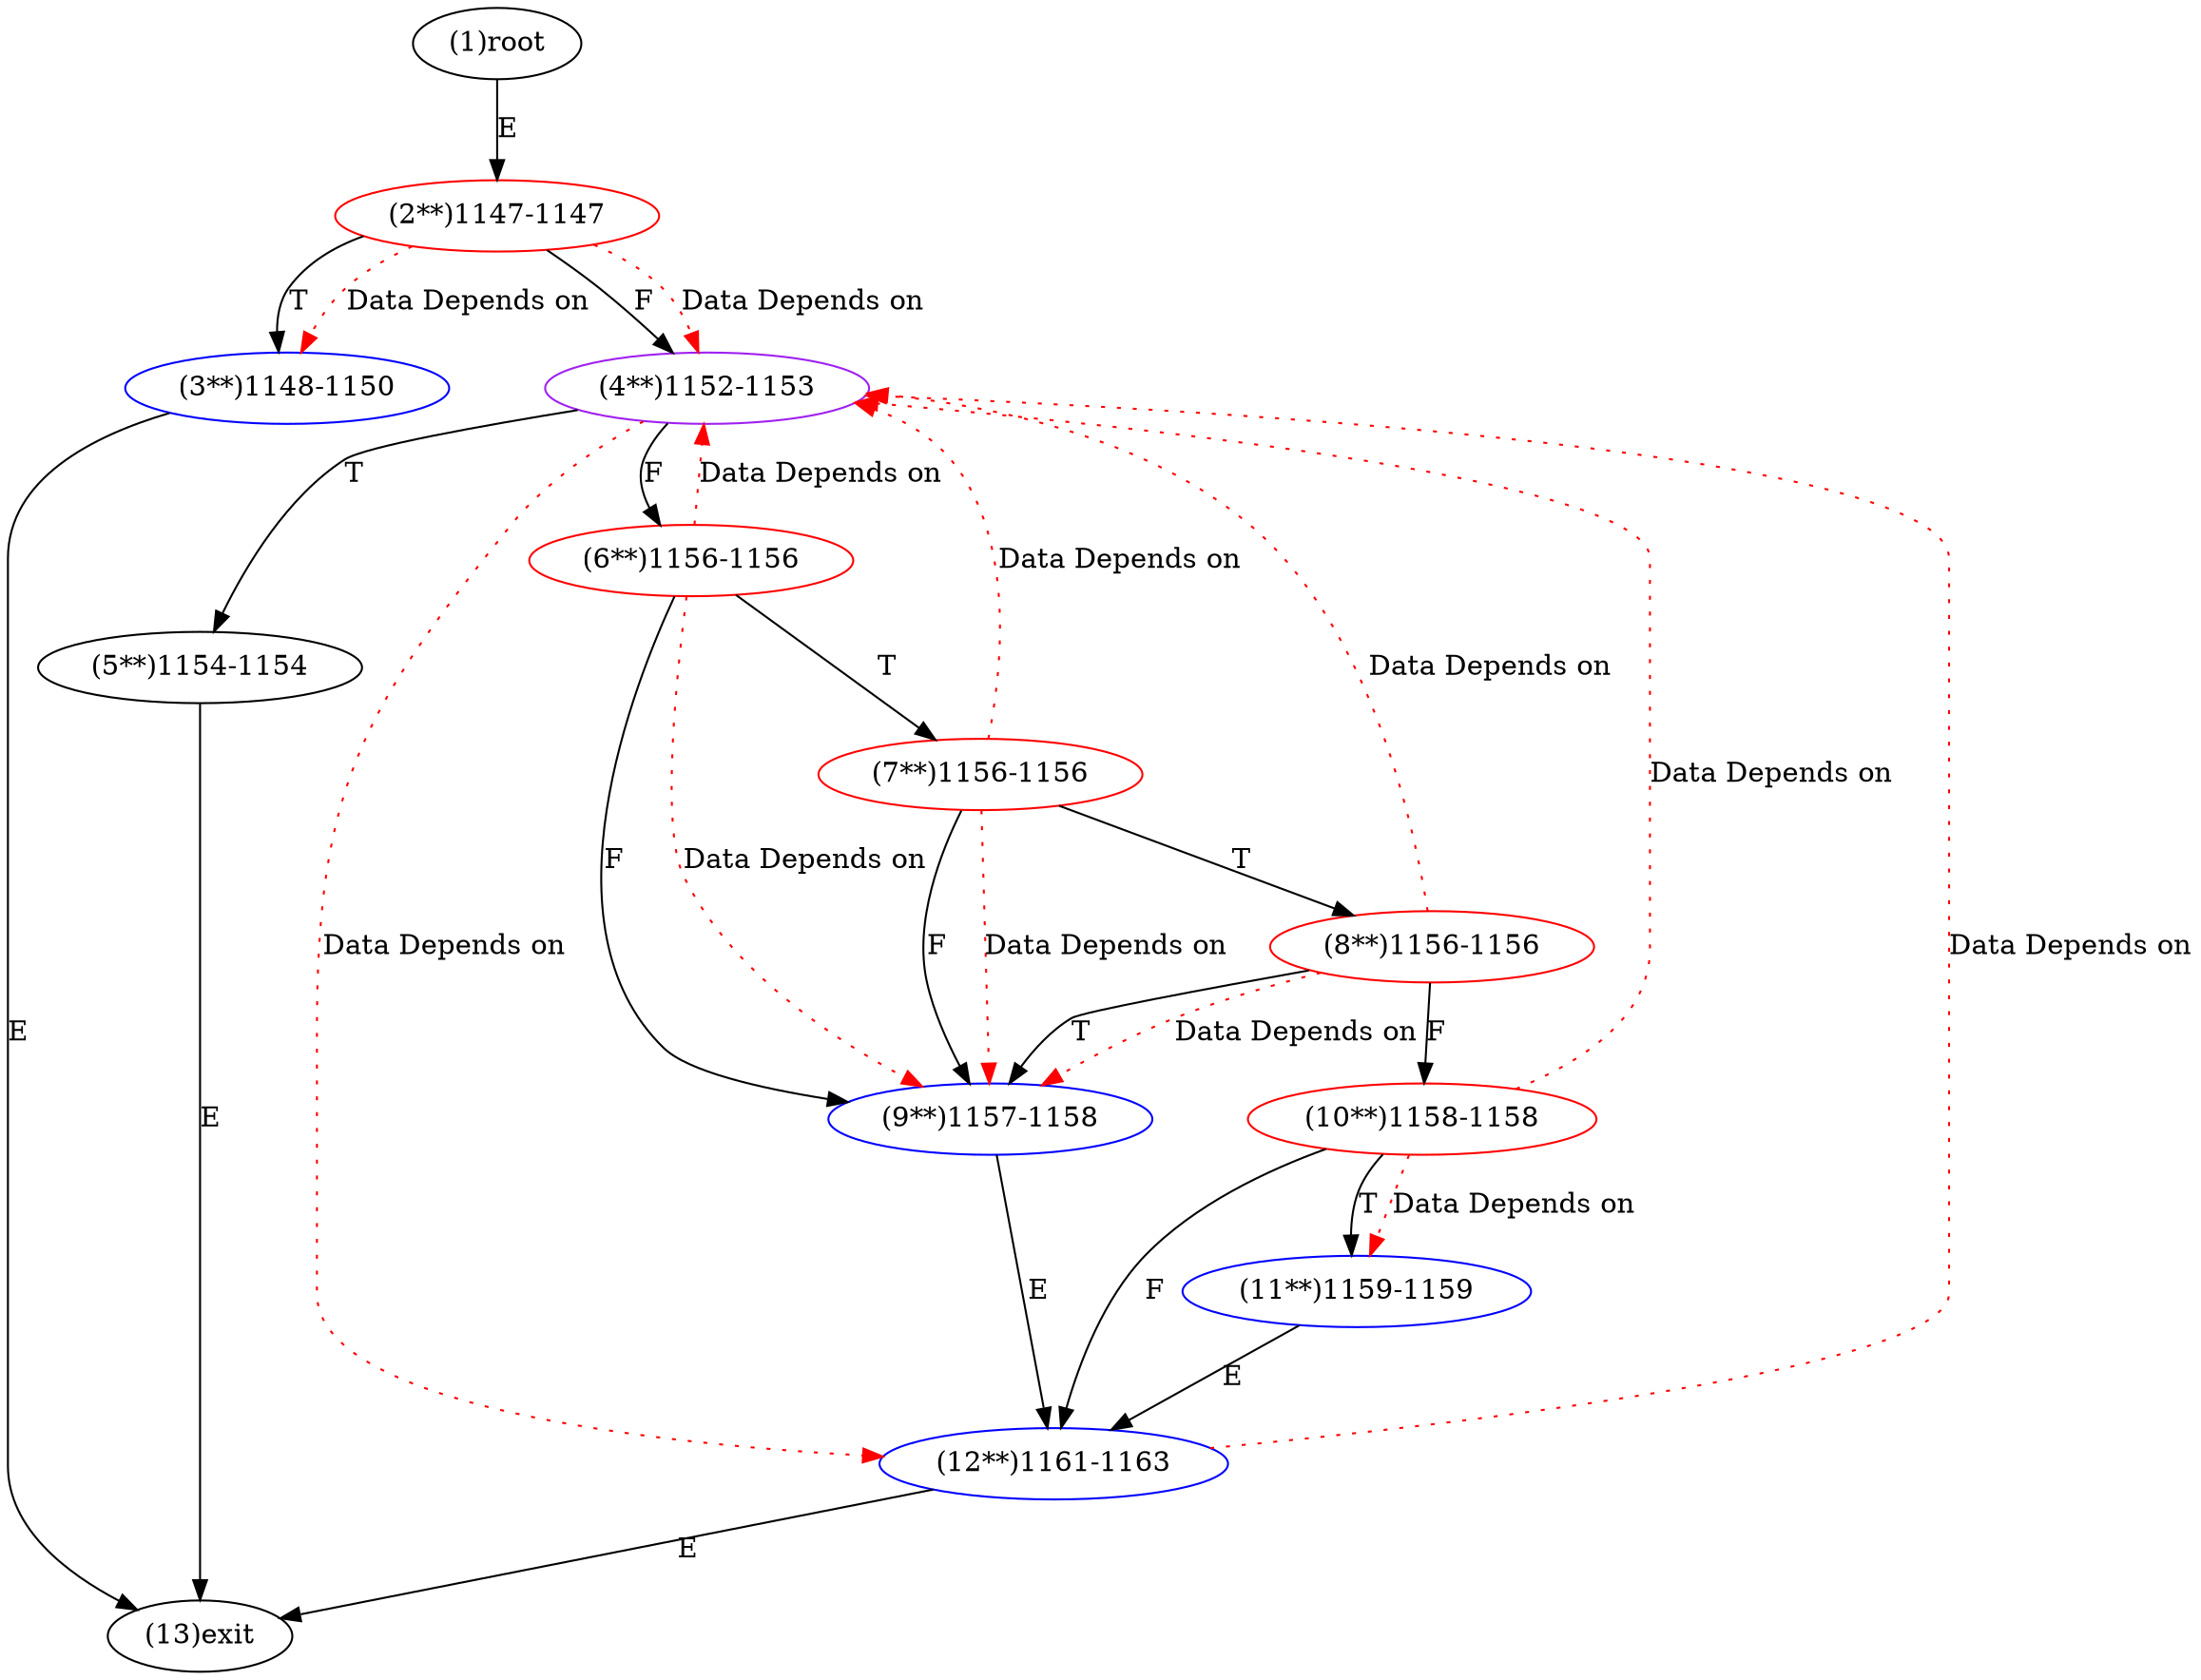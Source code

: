 digraph "" { 
1[ label="(1)root"];
2[ label="(2**)1147-1147",color=red];
3[ label="(3**)1148-1150",color=blue];
4[ label="(4**)1152-1153",color=purple];
5[ label="(5**)1154-1154"];
6[ label="(6**)1156-1156",color=red];
7[ label="(7**)1156-1156",color=red];
8[ label="(8**)1156-1156",color=red];
9[ label="(9**)1157-1158",color=blue];
10[ label="(10**)1158-1158",color=red];
11[ label="(11**)1159-1159",color=blue];
12[ label="(12**)1161-1163",color=blue];
13[ label="(13)exit"];
1->2[ label="E"];
2->4[ label="F"];
2->3[ label="T"];
3->13[ label="E"];
4->6[ label="F"];
4->5[ label="T"];
5->13[ label="E"];
6->9[ label="F"];
6->7[ label="T"];
7->9[ label="F"];
7->8[ label="T"];
8->10[ label="F"];
8->9[ label="T"];
9->12[ label="E"];
10->12[ label="F"];
10->11[ label="T"];
11->12[ label="E"];
12->13[ label="E"];
2->3[ color="red" label="Data Depends on" style = dotted ];
2->4[ color="red" label="Data Depends on" style = dotted ];
4->12[ color="red" label="Data Depends on" style = dotted ];
6->4[ color="red" label="Data Depends on" style = dotted ];
6->9[ color="red" label="Data Depends on" style = dotted ];
7->4[ color="red" label="Data Depends on" style = dotted ];
7->9[ color="red" label="Data Depends on" style = dotted ];
8->9[ color="red" label="Data Depends on" style = dotted ];
8->4[ color="red" label="Data Depends on" style = dotted ];
10->11[ color="red" label="Data Depends on" style = dotted ];
10->4[ color="red" label="Data Depends on" style = dotted ];
12->4[ color="red" label="Data Depends on" style = dotted ];
}